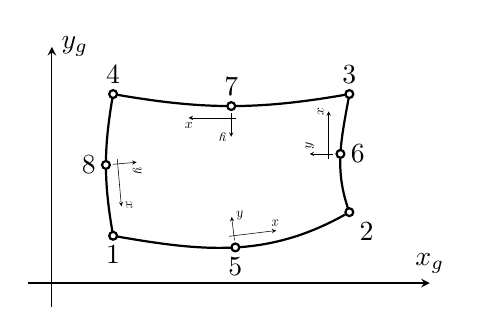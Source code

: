 \begin{tikzpicture}[scale=6,>=stealth]
 \tikzstyle{elemnode} = [draw,circle,inner sep=1,fill=white]
 \newcommand{\lcoordsys}[2]{
   \begin{scope}[transform canvas={shift={#2},scale=0.5,rotate=#1}]
    \draw[->] (0,0.05) ++(-0.02,0) -- ++(0.2,0) node[above] {$x$};
    \draw[->] (0,0.05) ++(0,-0.02) -- ++(0,0.1) node[right] {$y$};
   \end{scope}
 }
 \draw[->] (-0.05,0) -- (0.8,0) node[above] {$x_g$};
 \draw[->] (0,-0.05) -- (0,0.5) node[right] {$y_g$};
 
 \draw[thick,xshift=-2] 
     (0.2,0.1) node[elemnode] {} node[below] {1}
  to[out=-10,in=210] coordinate[midway] (e1) node[elemnode,midway] {} node[below,midway] {5} (0.7,0.15) node[elemnode] {} node[below right] {2}
  to[out=110,in=-100]  coordinate[midway] (e2)  node[elemnode,midway] {} node[right,midway] {6} (0.7,0.4) node[elemnode] {} node[above] {3}
  to[out=190,in=-10] coordinate[midway] (e3) node[elemnode,midway] {} node[above,midway] {7} (0.2,0.4) node[elemnode] {} node[above] {4}
  to[out=-100,in=100] coordinate[midway] (e4) node[elemnode,midway] {} node[left,midway] {8} (0.2,0.1);

 \lcoordsys{  7}{(e1)};
 \lcoordsys{ 90}{(e2)};
 \lcoordsys{180}{(e3)};
 \lcoordsys{275}{(e4)};
\end{tikzpicture}

